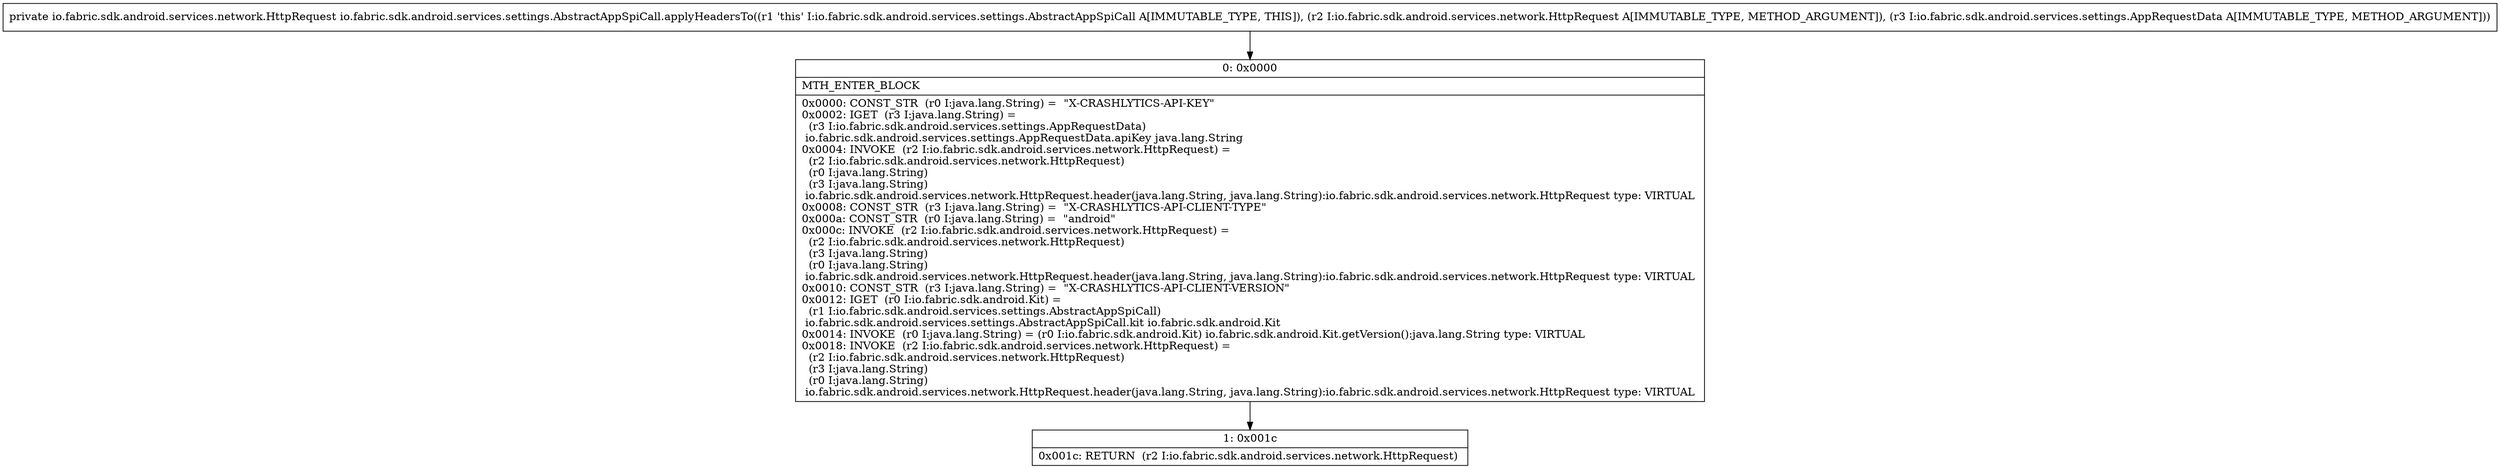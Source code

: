 digraph "CFG forio.fabric.sdk.android.services.settings.AbstractAppSpiCall.applyHeadersTo(Lio\/fabric\/sdk\/android\/services\/network\/HttpRequest;Lio\/fabric\/sdk\/android\/services\/settings\/AppRequestData;)Lio\/fabric\/sdk\/android\/services\/network\/HttpRequest;" {
Node_0 [shape=record,label="{0\:\ 0x0000|MTH_ENTER_BLOCK\l|0x0000: CONST_STR  (r0 I:java.lang.String) =  \"X\-CRASHLYTICS\-API\-KEY\" \l0x0002: IGET  (r3 I:java.lang.String) = \l  (r3 I:io.fabric.sdk.android.services.settings.AppRequestData)\l io.fabric.sdk.android.services.settings.AppRequestData.apiKey java.lang.String \l0x0004: INVOKE  (r2 I:io.fabric.sdk.android.services.network.HttpRequest) = \l  (r2 I:io.fabric.sdk.android.services.network.HttpRequest)\l  (r0 I:java.lang.String)\l  (r3 I:java.lang.String)\l io.fabric.sdk.android.services.network.HttpRequest.header(java.lang.String, java.lang.String):io.fabric.sdk.android.services.network.HttpRequest type: VIRTUAL \l0x0008: CONST_STR  (r3 I:java.lang.String) =  \"X\-CRASHLYTICS\-API\-CLIENT\-TYPE\" \l0x000a: CONST_STR  (r0 I:java.lang.String) =  \"android\" \l0x000c: INVOKE  (r2 I:io.fabric.sdk.android.services.network.HttpRequest) = \l  (r2 I:io.fabric.sdk.android.services.network.HttpRequest)\l  (r3 I:java.lang.String)\l  (r0 I:java.lang.String)\l io.fabric.sdk.android.services.network.HttpRequest.header(java.lang.String, java.lang.String):io.fabric.sdk.android.services.network.HttpRequest type: VIRTUAL \l0x0010: CONST_STR  (r3 I:java.lang.String) =  \"X\-CRASHLYTICS\-API\-CLIENT\-VERSION\" \l0x0012: IGET  (r0 I:io.fabric.sdk.android.Kit) = \l  (r1 I:io.fabric.sdk.android.services.settings.AbstractAppSpiCall)\l io.fabric.sdk.android.services.settings.AbstractAppSpiCall.kit io.fabric.sdk.android.Kit \l0x0014: INVOKE  (r0 I:java.lang.String) = (r0 I:io.fabric.sdk.android.Kit) io.fabric.sdk.android.Kit.getVersion():java.lang.String type: VIRTUAL \l0x0018: INVOKE  (r2 I:io.fabric.sdk.android.services.network.HttpRequest) = \l  (r2 I:io.fabric.sdk.android.services.network.HttpRequest)\l  (r3 I:java.lang.String)\l  (r0 I:java.lang.String)\l io.fabric.sdk.android.services.network.HttpRequest.header(java.lang.String, java.lang.String):io.fabric.sdk.android.services.network.HttpRequest type: VIRTUAL \l}"];
Node_1 [shape=record,label="{1\:\ 0x001c|0x001c: RETURN  (r2 I:io.fabric.sdk.android.services.network.HttpRequest) \l}"];
MethodNode[shape=record,label="{private io.fabric.sdk.android.services.network.HttpRequest io.fabric.sdk.android.services.settings.AbstractAppSpiCall.applyHeadersTo((r1 'this' I:io.fabric.sdk.android.services.settings.AbstractAppSpiCall A[IMMUTABLE_TYPE, THIS]), (r2 I:io.fabric.sdk.android.services.network.HttpRequest A[IMMUTABLE_TYPE, METHOD_ARGUMENT]), (r3 I:io.fabric.sdk.android.services.settings.AppRequestData A[IMMUTABLE_TYPE, METHOD_ARGUMENT])) }"];
MethodNode -> Node_0;
Node_0 -> Node_1;
}

